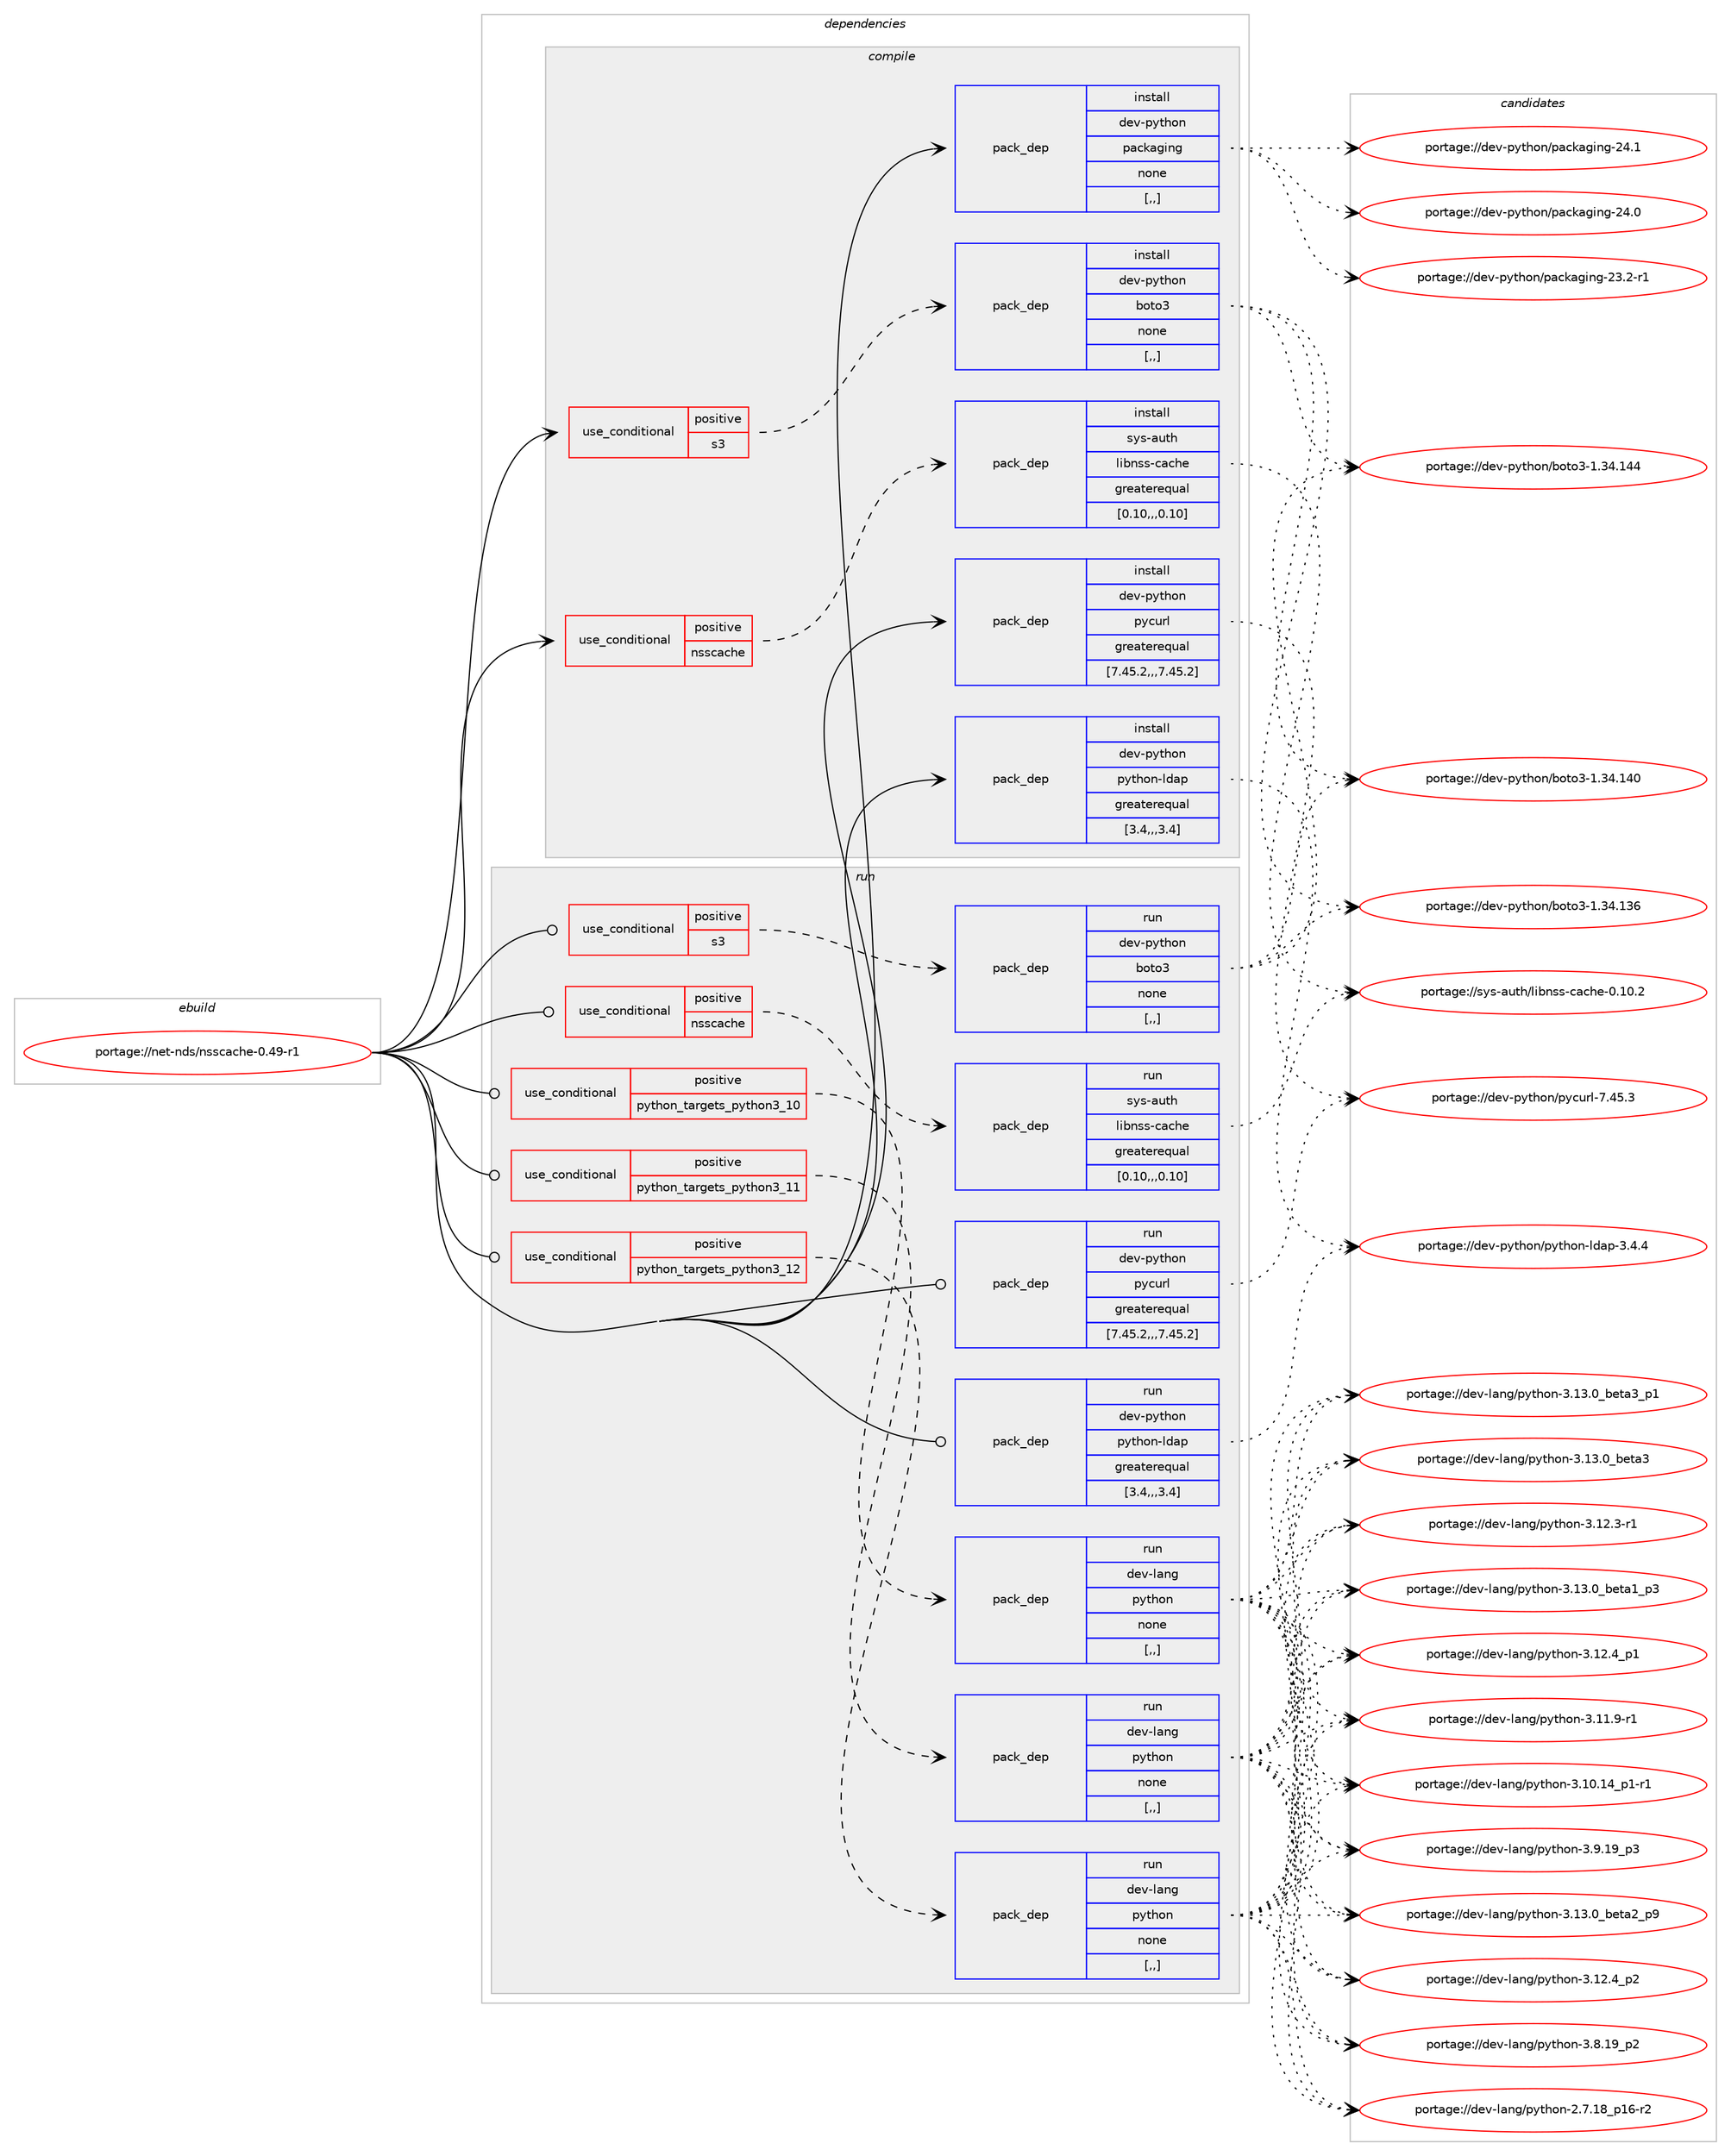 digraph prolog {

# *************
# Graph options
# *************

newrank=true;
concentrate=true;
compound=true;
graph [rankdir=LR,fontname=Helvetica,fontsize=10,ranksep=1.5];#, ranksep=2.5, nodesep=0.2];
edge  [arrowhead=vee];
node  [fontname=Helvetica,fontsize=10];

# **********
# The ebuild
# **********

subgraph cluster_leftcol {
color=gray;
rank=same;
label=<<i>ebuild</i>>;
id [label="portage://net-nds/nsscache-0.49-r1", color=red, width=4, href="../net-nds/nsscache-0.49-r1.svg"];
}

# ****************
# The dependencies
# ****************

subgraph cluster_midcol {
color=gray;
label=<<i>dependencies</i>>;
subgraph cluster_compile {
fillcolor="#eeeeee";
style=filled;
label=<<i>compile</i>>;
subgraph cond99148 {
dependency375985 [label=<<TABLE BORDER="0" CELLBORDER="1" CELLSPACING="0" CELLPADDING="4"><TR><TD ROWSPAN="3" CELLPADDING="10">use_conditional</TD></TR><TR><TD>positive</TD></TR><TR><TD>nsscache</TD></TR></TABLE>>, shape=none, color=red];
subgraph pack274105 {
dependency375986 [label=<<TABLE BORDER="0" CELLBORDER="1" CELLSPACING="0" CELLPADDING="4" WIDTH="220"><TR><TD ROWSPAN="6" CELLPADDING="30">pack_dep</TD></TR><TR><TD WIDTH="110">install</TD></TR><TR><TD>sys-auth</TD></TR><TR><TD>libnss-cache</TD></TR><TR><TD>greaterequal</TD></TR><TR><TD>[0.10,,,0.10]</TD></TR></TABLE>>, shape=none, color=blue];
}
dependency375985:e -> dependency375986:w [weight=20,style="dashed",arrowhead="vee"];
}
id:e -> dependency375985:w [weight=20,style="solid",arrowhead="vee"];
subgraph cond99149 {
dependency375987 [label=<<TABLE BORDER="0" CELLBORDER="1" CELLSPACING="0" CELLPADDING="4"><TR><TD ROWSPAN="3" CELLPADDING="10">use_conditional</TD></TR><TR><TD>positive</TD></TR><TR><TD>s3</TD></TR></TABLE>>, shape=none, color=red];
subgraph pack274106 {
dependency375988 [label=<<TABLE BORDER="0" CELLBORDER="1" CELLSPACING="0" CELLPADDING="4" WIDTH="220"><TR><TD ROWSPAN="6" CELLPADDING="30">pack_dep</TD></TR><TR><TD WIDTH="110">install</TD></TR><TR><TD>dev-python</TD></TR><TR><TD>boto3</TD></TR><TR><TD>none</TD></TR><TR><TD>[,,]</TD></TR></TABLE>>, shape=none, color=blue];
}
dependency375987:e -> dependency375988:w [weight=20,style="dashed",arrowhead="vee"];
}
id:e -> dependency375987:w [weight=20,style="solid",arrowhead="vee"];
subgraph pack274107 {
dependency375989 [label=<<TABLE BORDER="0" CELLBORDER="1" CELLSPACING="0" CELLPADDING="4" WIDTH="220"><TR><TD ROWSPAN="6" CELLPADDING="30">pack_dep</TD></TR><TR><TD WIDTH="110">install</TD></TR><TR><TD>dev-python</TD></TR><TR><TD>packaging</TD></TR><TR><TD>none</TD></TR><TR><TD>[,,]</TD></TR></TABLE>>, shape=none, color=blue];
}
id:e -> dependency375989:w [weight=20,style="solid",arrowhead="vee"];
subgraph pack274108 {
dependency375990 [label=<<TABLE BORDER="0" CELLBORDER="1" CELLSPACING="0" CELLPADDING="4" WIDTH="220"><TR><TD ROWSPAN="6" CELLPADDING="30">pack_dep</TD></TR><TR><TD WIDTH="110">install</TD></TR><TR><TD>dev-python</TD></TR><TR><TD>pycurl</TD></TR><TR><TD>greaterequal</TD></TR><TR><TD>[7.45.2,,,7.45.2]</TD></TR></TABLE>>, shape=none, color=blue];
}
id:e -> dependency375990:w [weight=20,style="solid",arrowhead="vee"];
subgraph pack274109 {
dependency375991 [label=<<TABLE BORDER="0" CELLBORDER="1" CELLSPACING="0" CELLPADDING="4" WIDTH="220"><TR><TD ROWSPAN="6" CELLPADDING="30">pack_dep</TD></TR><TR><TD WIDTH="110">install</TD></TR><TR><TD>dev-python</TD></TR><TR><TD>python-ldap</TD></TR><TR><TD>greaterequal</TD></TR><TR><TD>[3.4,,,3.4]</TD></TR></TABLE>>, shape=none, color=blue];
}
id:e -> dependency375991:w [weight=20,style="solid",arrowhead="vee"];
}
subgraph cluster_compileandrun {
fillcolor="#eeeeee";
style=filled;
label=<<i>compile and run</i>>;
}
subgraph cluster_run {
fillcolor="#eeeeee";
style=filled;
label=<<i>run</i>>;
subgraph cond99150 {
dependency375992 [label=<<TABLE BORDER="0" CELLBORDER="1" CELLSPACING="0" CELLPADDING="4"><TR><TD ROWSPAN="3" CELLPADDING="10">use_conditional</TD></TR><TR><TD>positive</TD></TR><TR><TD>nsscache</TD></TR></TABLE>>, shape=none, color=red];
subgraph pack274110 {
dependency375993 [label=<<TABLE BORDER="0" CELLBORDER="1" CELLSPACING="0" CELLPADDING="4" WIDTH="220"><TR><TD ROWSPAN="6" CELLPADDING="30">pack_dep</TD></TR><TR><TD WIDTH="110">run</TD></TR><TR><TD>sys-auth</TD></TR><TR><TD>libnss-cache</TD></TR><TR><TD>greaterequal</TD></TR><TR><TD>[0.10,,,0.10]</TD></TR></TABLE>>, shape=none, color=blue];
}
dependency375992:e -> dependency375993:w [weight=20,style="dashed",arrowhead="vee"];
}
id:e -> dependency375992:w [weight=20,style="solid",arrowhead="odot"];
subgraph cond99151 {
dependency375994 [label=<<TABLE BORDER="0" CELLBORDER="1" CELLSPACING="0" CELLPADDING="4"><TR><TD ROWSPAN="3" CELLPADDING="10">use_conditional</TD></TR><TR><TD>positive</TD></TR><TR><TD>python_targets_python3_10</TD></TR></TABLE>>, shape=none, color=red];
subgraph pack274111 {
dependency375995 [label=<<TABLE BORDER="0" CELLBORDER="1" CELLSPACING="0" CELLPADDING="4" WIDTH="220"><TR><TD ROWSPAN="6" CELLPADDING="30">pack_dep</TD></TR><TR><TD WIDTH="110">run</TD></TR><TR><TD>dev-lang</TD></TR><TR><TD>python</TD></TR><TR><TD>none</TD></TR><TR><TD>[,,]</TD></TR></TABLE>>, shape=none, color=blue];
}
dependency375994:e -> dependency375995:w [weight=20,style="dashed",arrowhead="vee"];
}
id:e -> dependency375994:w [weight=20,style="solid",arrowhead="odot"];
subgraph cond99152 {
dependency375996 [label=<<TABLE BORDER="0" CELLBORDER="1" CELLSPACING="0" CELLPADDING="4"><TR><TD ROWSPAN="3" CELLPADDING="10">use_conditional</TD></TR><TR><TD>positive</TD></TR><TR><TD>python_targets_python3_11</TD></TR></TABLE>>, shape=none, color=red];
subgraph pack274112 {
dependency375997 [label=<<TABLE BORDER="0" CELLBORDER="1" CELLSPACING="0" CELLPADDING="4" WIDTH="220"><TR><TD ROWSPAN="6" CELLPADDING="30">pack_dep</TD></TR><TR><TD WIDTH="110">run</TD></TR><TR><TD>dev-lang</TD></TR><TR><TD>python</TD></TR><TR><TD>none</TD></TR><TR><TD>[,,]</TD></TR></TABLE>>, shape=none, color=blue];
}
dependency375996:e -> dependency375997:w [weight=20,style="dashed",arrowhead="vee"];
}
id:e -> dependency375996:w [weight=20,style="solid",arrowhead="odot"];
subgraph cond99153 {
dependency375998 [label=<<TABLE BORDER="0" CELLBORDER="1" CELLSPACING="0" CELLPADDING="4"><TR><TD ROWSPAN="3" CELLPADDING="10">use_conditional</TD></TR><TR><TD>positive</TD></TR><TR><TD>python_targets_python3_12</TD></TR></TABLE>>, shape=none, color=red];
subgraph pack274113 {
dependency375999 [label=<<TABLE BORDER="0" CELLBORDER="1" CELLSPACING="0" CELLPADDING="4" WIDTH="220"><TR><TD ROWSPAN="6" CELLPADDING="30">pack_dep</TD></TR><TR><TD WIDTH="110">run</TD></TR><TR><TD>dev-lang</TD></TR><TR><TD>python</TD></TR><TR><TD>none</TD></TR><TR><TD>[,,]</TD></TR></TABLE>>, shape=none, color=blue];
}
dependency375998:e -> dependency375999:w [weight=20,style="dashed",arrowhead="vee"];
}
id:e -> dependency375998:w [weight=20,style="solid",arrowhead="odot"];
subgraph cond99154 {
dependency376000 [label=<<TABLE BORDER="0" CELLBORDER="1" CELLSPACING="0" CELLPADDING="4"><TR><TD ROWSPAN="3" CELLPADDING="10">use_conditional</TD></TR><TR><TD>positive</TD></TR><TR><TD>s3</TD></TR></TABLE>>, shape=none, color=red];
subgraph pack274114 {
dependency376001 [label=<<TABLE BORDER="0" CELLBORDER="1" CELLSPACING="0" CELLPADDING="4" WIDTH="220"><TR><TD ROWSPAN="6" CELLPADDING="30">pack_dep</TD></TR><TR><TD WIDTH="110">run</TD></TR><TR><TD>dev-python</TD></TR><TR><TD>boto3</TD></TR><TR><TD>none</TD></TR><TR><TD>[,,]</TD></TR></TABLE>>, shape=none, color=blue];
}
dependency376000:e -> dependency376001:w [weight=20,style="dashed",arrowhead="vee"];
}
id:e -> dependency376000:w [weight=20,style="solid",arrowhead="odot"];
subgraph pack274115 {
dependency376002 [label=<<TABLE BORDER="0" CELLBORDER="1" CELLSPACING="0" CELLPADDING="4" WIDTH="220"><TR><TD ROWSPAN="6" CELLPADDING="30">pack_dep</TD></TR><TR><TD WIDTH="110">run</TD></TR><TR><TD>dev-python</TD></TR><TR><TD>pycurl</TD></TR><TR><TD>greaterequal</TD></TR><TR><TD>[7.45.2,,,7.45.2]</TD></TR></TABLE>>, shape=none, color=blue];
}
id:e -> dependency376002:w [weight=20,style="solid",arrowhead="odot"];
subgraph pack274116 {
dependency376003 [label=<<TABLE BORDER="0" CELLBORDER="1" CELLSPACING="0" CELLPADDING="4" WIDTH="220"><TR><TD ROWSPAN="6" CELLPADDING="30">pack_dep</TD></TR><TR><TD WIDTH="110">run</TD></TR><TR><TD>dev-python</TD></TR><TR><TD>python-ldap</TD></TR><TR><TD>greaterequal</TD></TR><TR><TD>[3.4,,,3.4]</TD></TR></TABLE>>, shape=none, color=blue];
}
id:e -> dependency376003:w [weight=20,style="solid",arrowhead="odot"];
}
}

# **************
# The candidates
# **************

subgraph cluster_choices {
rank=same;
color=gray;
label=<<i>candidates</i>>;

subgraph choice274105 {
color=black;
nodesep=1;
choice115121115459711711610447108105981101151154599979910410145484649484650 [label="portage://sys-auth/libnss-cache-0.10.2", color=red, width=4,href="../sys-auth/libnss-cache-0.10.2.svg"];
dependency375986:e -> choice115121115459711711610447108105981101151154599979910410145484649484650:w [style=dotted,weight="100"];
}
subgraph choice274106 {
color=black;
nodesep=1;
choice10010111845112121116104111110479811111611151454946515246495252 [label="portage://dev-python/boto3-1.34.144", color=red, width=4,href="../dev-python/boto3-1.34.144.svg"];
choice10010111845112121116104111110479811111611151454946515246495248 [label="portage://dev-python/boto3-1.34.140", color=red, width=4,href="../dev-python/boto3-1.34.140.svg"];
choice10010111845112121116104111110479811111611151454946515246495154 [label="portage://dev-python/boto3-1.34.136", color=red, width=4,href="../dev-python/boto3-1.34.136.svg"];
dependency375988:e -> choice10010111845112121116104111110479811111611151454946515246495252:w [style=dotted,weight="100"];
dependency375988:e -> choice10010111845112121116104111110479811111611151454946515246495248:w [style=dotted,weight="100"];
dependency375988:e -> choice10010111845112121116104111110479811111611151454946515246495154:w [style=dotted,weight="100"];
}
subgraph choice274107 {
color=black;
nodesep=1;
choice10010111845112121116104111110471129799107971031051101034550524649 [label="portage://dev-python/packaging-24.1", color=red, width=4,href="../dev-python/packaging-24.1.svg"];
choice10010111845112121116104111110471129799107971031051101034550524648 [label="portage://dev-python/packaging-24.0", color=red, width=4,href="../dev-python/packaging-24.0.svg"];
choice100101118451121211161041111104711297991079710310511010345505146504511449 [label="portage://dev-python/packaging-23.2-r1", color=red, width=4,href="../dev-python/packaging-23.2-r1.svg"];
dependency375989:e -> choice10010111845112121116104111110471129799107971031051101034550524649:w [style=dotted,weight="100"];
dependency375989:e -> choice10010111845112121116104111110471129799107971031051101034550524648:w [style=dotted,weight="100"];
dependency375989:e -> choice100101118451121211161041111104711297991079710310511010345505146504511449:w [style=dotted,weight="100"];
}
subgraph choice274108 {
color=black;
nodesep=1;
choice10010111845112121116104111110471121219911711410845554652534651 [label="portage://dev-python/pycurl-7.45.3", color=red, width=4,href="../dev-python/pycurl-7.45.3.svg"];
dependency375990:e -> choice10010111845112121116104111110471121219911711410845554652534651:w [style=dotted,weight="100"];
}
subgraph choice274109 {
color=black;
nodesep=1;
choice10010111845112121116104111110471121211161041111104510810097112455146524652 [label="portage://dev-python/python-ldap-3.4.4", color=red, width=4,href="../dev-python/python-ldap-3.4.4.svg"];
dependency375991:e -> choice10010111845112121116104111110471121211161041111104510810097112455146524652:w [style=dotted,weight="100"];
}
subgraph choice274110 {
color=black;
nodesep=1;
choice115121115459711711610447108105981101151154599979910410145484649484650 [label="portage://sys-auth/libnss-cache-0.10.2", color=red, width=4,href="../sys-auth/libnss-cache-0.10.2.svg"];
dependency375993:e -> choice115121115459711711610447108105981101151154599979910410145484649484650:w [style=dotted,weight="100"];
}
subgraph choice274111 {
color=black;
nodesep=1;
choice10010111845108971101034711212111610411111045514649514648959810111697519511249 [label="portage://dev-lang/python-3.13.0_beta3_p1", color=red, width=4,href="../dev-lang/python-3.13.0_beta3_p1.svg"];
choice1001011184510897110103471121211161041111104551464951464895981011169751 [label="portage://dev-lang/python-3.13.0_beta3", color=red, width=4,href="../dev-lang/python-3.13.0_beta3.svg"];
choice10010111845108971101034711212111610411111045514649514648959810111697509511257 [label="portage://dev-lang/python-3.13.0_beta2_p9", color=red, width=4,href="../dev-lang/python-3.13.0_beta2_p9.svg"];
choice10010111845108971101034711212111610411111045514649514648959810111697499511251 [label="portage://dev-lang/python-3.13.0_beta1_p3", color=red, width=4,href="../dev-lang/python-3.13.0_beta1_p3.svg"];
choice100101118451089711010347112121116104111110455146495046529511250 [label="portage://dev-lang/python-3.12.4_p2", color=red, width=4,href="../dev-lang/python-3.12.4_p2.svg"];
choice100101118451089711010347112121116104111110455146495046529511249 [label="portage://dev-lang/python-3.12.4_p1", color=red, width=4,href="../dev-lang/python-3.12.4_p1.svg"];
choice100101118451089711010347112121116104111110455146495046514511449 [label="portage://dev-lang/python-3.12.3-r1", color=red, width=4,href="../dev-lang/python-3.12.3-r1.svg"];
choice100101118451089711010347112121116104111110455146494946574511449 [label="portage://dev-lang/python-3.11.9-r1", color=red, width=4,href="../dev-lang/python-3.11.9-r1.svg"];
choice100101118451089711010347112121116104111110455146494846495295112494511449 [label="portage://dev-lang/python-3.10.14_p1-r1", color=red, width=4,href="../dev-lang/python-3.10.14_p1-r1.svg"];
choice100101118451089711010347112121116104111110455146574649579511251 [label="portage://dev-lang/python-3.9.19_p3", color=red, width=4,href="../dev-lang/python-3.9.19_p3.svg"];
choice100101118451089711010347112121116104111110455146564649579511250 [label="portage://dev-lang/python-3.8.19_p2", color=red, width=4,href="../dev-lang/python-3.8.19_p2.svg"];
choice100101118451089711010347112121116104111110455046554649569511249544511450 [label="portage://dev-lang/python-2.7.18_p16-r2", color=red, width=4,href="../dev-lang/python-2.7.18_p16-r2.svg"];
dependency375995:e -> choice10010111845108971101034711212111610411111045514649514648959810111697519511249:w [style=dotted,weight="100"];
dependency375995:e -> choice1001011184510897110103471121211161041111104551464951464895981011169751:w [style=dotted,weight="100"];
dependency375995:e -> choice10010111845108971101034711212111610411111045514649514648959810111697509511257:w [style=dotted,weight="100"];
dependency375995:e -> choice10010111845108971101034711212111610411111045514649514648959810111697499511251:w [style=dotted,weight="100"];
dependency375995:e -> choice100101118451089711010347112121116104111110455146495046529511250:w [style=dotted,weight="100"];
dependency375995:e -> choice100101118451089711010347112121116104111110455146495046529511249:w [style=dotted,weight="100"];
dependency375995:e -> choice100101118451089711010347112121116104111110455146495046514511449:w [style=dotted,weight="100"];
dependency375995:e -> choice100101118451089711010347112121116104111110455146494946574511449:w [style=dotted,weight="100"];
dependency375995:e -> choice100101118451089711010347112121116104111110455146494846495295112494511449:w [style=dotted,weight="100"];
dependency375995:e -> choice100101118451089711010347112121116104111110455146574649579511251:w [style=dotted,weight="100"];
dependency375995:e -> choice100101118451089711010347112121116104111110455146564649579511250:w [style=dotted,weight="100"];
dependency375995:e -> choice100101118451089711010347112121116104111110455046554649569511249544511450:w [style=dotted,weight="100"];
}
subgraph choice274112 {
color=black;
nodesep=1;
choice10010111845108971101034711212111610411111045514649514648959810111697519511249 [label="portage://dev-lang/python-3.13.0_beta3_p1", color=red, width=4,href="../dev-lang/python-3.13.0_beta3_p1.svg"];
choice1001011184510897110103471121211161041111104551464951464895981011169751 [label="portage://dev-lang/python-3.13.0_beta3", color=red, width=4,href="../dev-lang/python-3.13.0_beta3.svg"];
choice10010111845108971101034711212111610411111045514649514648959810111697509511257 [label="portage://dev-lang/python-3.13.0_beta2_p9", color=red, width=4,href="../dev-lang/python-3.13.0_beta2_p9.svg"];
choice10010111845108971101034711212111610411111045514649514648959810111697499511251 [label="portage://dev-lang/python-3.13.0_beta1_p3", color=red, width=4,href="../dev-lang/python-3.13.0_beta1_p3.svg"];
choice100101118451089711010347112121116104111110455146495046529511250 [label="portage://dev-lang/python-3.12.4_p2", color=red, width=4,href="../dev-lang/python-3.12.4_p2.svg"];
choice100101118451089711010347112121116104111110455146495046529511249 [label="portage://dev-lang/python-3.12.4_p1", color=red, width=4,href="../dev-lang/python-3.12.4_p1.svg"];
choice100101118451089711010347112121116104111110455146495046514511449 [label="portage://dev-lang/python-3.12.3-r1", color=red, width=4,href="../dev-lang/python-3.12.3-r1.svg"];
choice100101118451089711010347112121116104111110455146494946574511449 [label="portage://dev-lang/python-3.11.9-r1", color=red, width=4,href="../dev-lang/python-3.11.9-r1.svg"];
choice100101118451089711010347112121116104111110455146494846495295112494511449 [label="portage://dev-lang/python-3.10.14_p1-r1", color=red, width=4,href="../dev-lang/python-3.10.14_p1-r1.svg"];
choice100101118451089711010347112121116104111110455146574649579511251 [label="portage://dev-lang/python-3.9.19_p3", color=red, width=4,href="../dev-lang/python-3.9.19_p3.svg"];
choice100101118451089711010347112121116104111110455146564649579511250 [label="portage://dev-lang/python-3.8.19_p2", color=red, width=4,href="../dev-lang/python-3.8.19_p2.svg"];
choice100101118451089711010347112121116104111110455046554649569511249544511450 [label="portage://dev-lang/python-2.7.18_p16-r2", color=red, width=4,href="../dev-lang/python-2.7.18_p16-r2.svg"];
dependency375997:e -> choice10010111845108971101034711212111610411111045514649514648959810111697519511249:w [style=dotted,weight="100"];
dependency375997:e -> choice1001011184510897110103471121211161041111104551464951464895981011169751:w [style=dotted,weight="100"];
dependency375997:e -> choice10010111845108971101034711212111610411111045514649514648959810111697509511257:w [style=dotted,weight="100"];
dependency375997:e -> choice10010111845108971101034711212111610411111045514649514648959810111697499511251:w [style=dotted,weight="100"];
dependency375997:e -> choice100101118451089711010347112121116104111110455146495046529511250:w [style=dotted,weight="100"];
dependency375997:e -> choice100101118451089711010347112121116104111110455146495046529511249:w [style=dotted,weight="100"];
dependency375997:e -> choice100101118451089711010347112121116104111110455146495046514511449:w [style=dotted,weight="100"];
dependency375997:e -> choice100101118451089711010347112121116104111110455146494946574511449:w [style=dotted,weight="100"];
dependency375997:e -> choice100101118451089711010347112121116104111110455146494846495295112494511449:w [style=dotted,weight="100"];
dependency375997:e -> choice100101118451089711010347112121116104111110455146574649579511251:w [style=dotted,weight="100"];
dependency375997:e -> choice100101118451089711010347112121116104111110455146564649579511250:w [style=dotted,weight="100"];
dependency375997:e -> choice100101118451089711010347112121116104111110455046554649569511249544511450:w [style=dotted,weight="100"];
}
subgraph choice274113 {
color=black;
nodesep=1;
choice10010111845108971101034711212111610411111045514649514648959810111697519511249 [label="portage://dev-lang/python-3.13.0_beta3_p1", color=red, width=4,href="../dev-lang/python-3.13.0_beta3_p1.svg"];
choice1001011184510897110103471121211161041111104551464951464895981011169751 [label="portage://dev-lang/python-3.13.0_beta3", color=red, width=4,href="../dev-lang/python-3.13.0_beta3.svg"];
choice10010111845108971101034711212111610411111045514649514648959810111697509511257 [label="portage://dev-lang/python-3.13.0_beta2_p9", color=red, width=4,href="../dev-lang/python-3.13.0_beta2_p9.svg"];
choice10010111845108971101034711212111610411111045514649514648959810111697499511251 [label="portage://dev-lang/python-3.13.0_beta1_p3", color=red, width=4,href="../dev-lang/python-3.13.0_beta1_p3.svg"];
choice100101118451089711010347112121116104111110455146495046529511250 [label="portage://dev-lang/python-3.12.4_p2", color=red, width=4,href="../dev-lang/python-3.12.4_p2.svg"];
choice100101118451089711010347112121116104111110455146495046529511249 [label="portage://dev-lang/python-3.12.4_p1", color=red, width=4,href="../dev-lang/python-3.12.4_p1.svg"];
choice100101118451089711010347112121116104111110455146495046514511449 [label="portage://dev-lang/python-3.12.3-r1", color=red, width=4,href="../dev-lang/python-3.12.3-r1.svg"];
choice100101118451089711010347112121116104111110455146494946574511449 [label="portage://dev-lang/python-3.11.9-r1", color=red, width=4,href="../dev-lang/python-3.11.9-r1.svg"];
choice100101118451089711010347112121116104111110455146494846495295112494511449 [label="portage://dev-lang/python-3.10.14_p1-r1", color=red, width=4,href="../dev-lang/python-3.10.14_p1-r1.svg"];
choice100101118451089711010347112121116104111110455146574649579511251 [label="portage://dev-lang/python-3.9.19_p3", color=red, width=4,href="../dev-lang/python-3.9.19_p3.svg"];
choice100101118451089711010347112121116104111110455146564649579511250 [label="portage://dev-lang/python-3.8.19_p2", color=red, width=4,href="../dev-lang/python-3.8.19_p2.svg"];
choice100101118451089711010347112121116104111110455046554649569511249544511450 [label="portage://dev-lang/python-2.7.18_p16-r2", color=red, width=4,href="../dev-lang/python-2.7.18_p16-r2.svg"];
dependency375999:e -> choice10010111845108971101034711212111610411111045514649514648959810111697519511249:w [style=dotted,weight="100"];
dependency375999:e -> choice1001011184510897110103471121211161041111104551464951464895981011169751:w [style=dotted,weight="100"];
dependency375999:e -> choice10010111845108971101034711212111610411111045514649514648959810111697509511257:w [style=dotted,weight="100"];
dependency375999:e -> choice10010111845108971101034711212111610411111045514649514648959810111697499511251:w [style=dotted,weight="100"];
dependency375999:e -> choice100101118451089711010347112121116104111110455146495046529511250:w [style=dotted,weight="100"];
dependency375999:e -> choice100101118451089711010347112121116104111110455146495046529511249:w [style=dotted,weight="100"];
dependency375999:e -> choice100101118451089711010347112121116104111110455146495046514511449:w [style=dotted,weight="100"];
dependency375999:e -> choice100101118451089711010347112121116104111110455146494946574511449:w [style=dotted,weight="100"];
dependency375999:e -> choice100101118451089711010347112121116104111110455146494846495295112494511449:w [style=dotted,weight="100"];
dependency375999:e -> choice100101118451089711010347112121116104111110455146574649579511251:w [style=dotted,weight="100"];
dependency375999:e -> choice100101118451089711010347112121116104111110455146564649579511250:w [style=dotted,weight="100"];
dependency375999:e -> choice100101118451089711010347112121116104111110455046554649569511249544511450:w [style=dotted,weight="100"];
}
subgraph choice274114 {
color=black;
nodesep=1;
choice10010111845112121116104111110479811111611151454946515246495252 [label="portage://dev-python/boto3-1.34.144", color=red, width=4,href="../dev-python/boto3-1.34.144.svg"];
choice10010111845112121116104111110479811111611151454946515246495248 [label="portage://dev-python/boto3-1.34.140", color=red, width=4,href="../dev-python/boto3-1.34.140.svg"];
choice10010111845112121116104111110479811111611151454946515246495154 [label="portage://dev-python/boto3-1.34.136", color=red, width=4,href="../dev-python/boto3-1.34.136.svg"];
dependency376001:e -> choice10010111845112121116104111110479811111611151454946515246495252:w [style=dotted,weight="100"];
dependency376001:e -> choice10010111845112121116104111110479811111611151454946515246495248:w [style=dotted,weight="100"];
dependency376001:e -> choice10010111845112121116104111110479811111611151454946515246495154:w [style=dotted,weight="100"];
}
subgraph choice274115 {
color=black;
nodesep=1;
choice10010111845112121116104111110471121219911711410845554652534651 [label="portage://dev-python/pycurl-7.45.3", color=red, width=4,href="../dev-python/pycurl-7.45.3.svg"];
dependency376002:e -> choice10010111845112121116104111110471121219911711410845554652534651:w [style=dotted,weight="100"];
}
subgraph choice274116 {
color=black;
nodesep=1;
choice10010111845112121116104111110471121211161041111104510810097112455146524652 [label="portage://dev-python/python-ldap-3.4.4", color=red, width=4,href="../dev-python/python-ldap-3.4.4.svg"];
dependency376003:e -> choice10010111845112121116104111110471121211161041111104510810097112455146524652:w [style=dotted,weight="100"];
}
}

}
